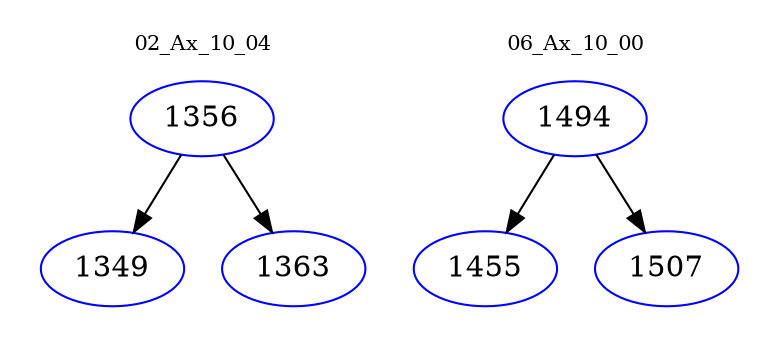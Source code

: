 digraph{
subgraph cluster_0 {
color = white
label = "02_Ax_10_04";
fontsize=10;
T0_1356 [label="1356", color="blue"]
T0_1356 -> T0_1349 [color="black"]
T0_1349 [label="1349", color="blue"]
T0_1356 -> T0_1363 [color="black"]
T0_1363 [label="1363", color="blue"]
}
subgraph cluster_1 {
color = white
label = "06_Ax_10_00";
fontsize=10;
T1_1494 [label="1494", color="blue"]
T1_1494 -> T1_1455 [color="black"]
T1_1455 [label="1455", color="blue"]
T1_1494 -> T1_1507 [color="black"]
T1_1507 [label="1507", color="blue"]
}
}
